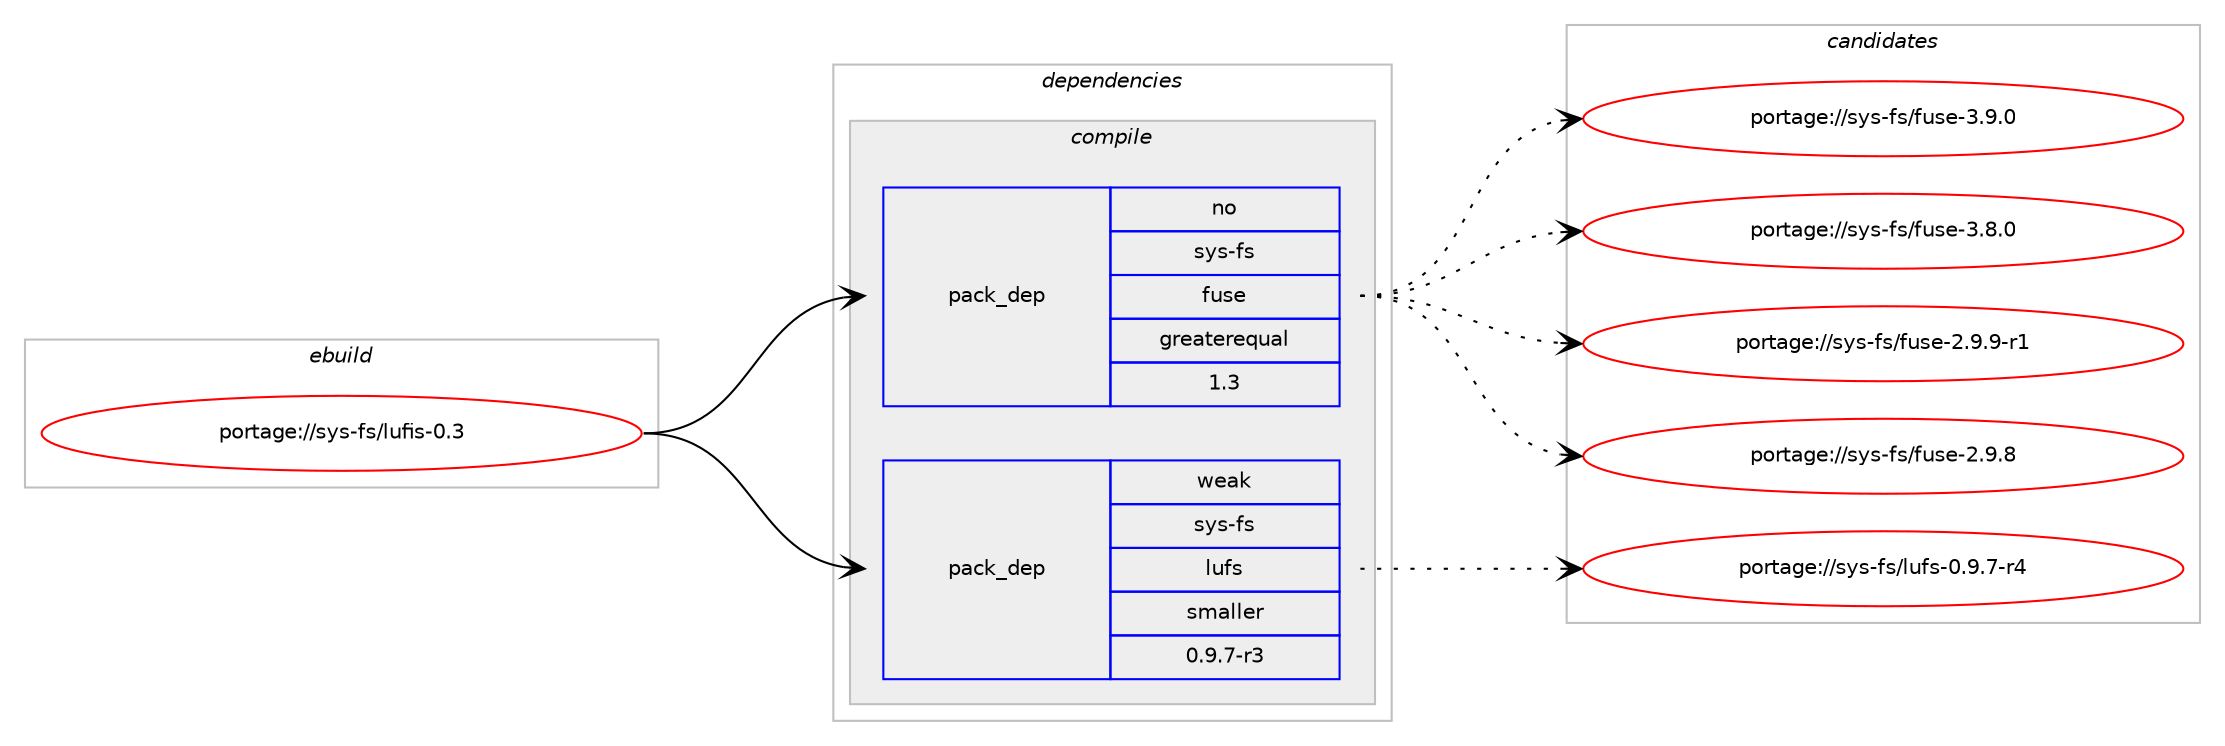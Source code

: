 digraph prolog {

# *************
# Graph options
# *************

newrank=true;
concentrate=true;
compound=true;
graph [rankdir=LR,fontname=Helvetica,fontsize=10,ranksep=1.5];#, ranksep=2.5, nodesep=0.2];
edge  [arrowhead=vee];
node  [fontname=Helvetica,fontsize=10];

# **********
# The ebuild
# **********

subgraph cluster_leftcol {
color=gray;
rank=same;
label=<<i>ebuild</i>>;
id [label="portage://sys-fs/lufis-0.3", color=red, width=4, href="../sys-fs/lufis-0.3.svg"];
}

# ****************
# The dependencies
# ****************

subgraph cluster_midcol {
color=gray;
label=<<i>dependencies</i>>;
subgraph cluster_compile {
fillcolor="#eeeeee";
style=filled;
label=<<i>compile</i>>;
subgraph pack8504 {
dependency10455 [label=<<TABLE BORDER="0" CELLBORDER="1" CELLSPACING="0" CELLPADDING="4" WIDTH="220"><TR><TD ROWSPAN="6" CELLPADDING="30">pack_dep</TD></TR><TR><TD WIDTH="110">no</TD></TR><TR><TD>sys-fs</TD></TR><TR><TD>fuse</TD></TR><TR><TD>greaterequal</TD></TR><TR><TD>1.3</TD></TR></TABLE>>, shape=none, color=blue];
}
id:e -> dependency10455:w [weight=20,style="solid",arrowhead="vee"];
subgraph pack8505 {
dependency10456 [label=<<TABLE BORDER="0" CELLBORDER="1" CELLSPACING="0" CELLPADDING="4" WIDTH="220"><TR><TD ROWSPAN="6" CELLPADDING="30">pack_dep</TD></TR><TR><TD WIDTH="110">weak</TD></TR><TR><TD>sys-fs</TD></TR><TR><TD>lufs</TD></TR><TR><TD>smaller</TD></TR><TR><TD>0.9.7-r3</TD></TR></TABLE>>, shape=none, color=blue];
}
id:e -> dependency10456:w [weight=20,style="solid",arrowhead="vee"];
}
subgraph cluster_compileandrun {
fillcolor="#eeeeee";
style=filled;
label=<<i>compile and run</i>>;
}
subgraph cluster_run {
fillcolor="#eeeeee";
style=filled;
label=<<i>run</i>>;
}
}

# **************
# The candidates
# **************

subgraph cluster_choices {
rank=same;
color=gray;
label=<<i>candidates</i>>;

subgraph choice8504 {
color=black;
nodesep=1;
choice1151211154510211547102117115101455146574648 [label="portage://sys-fs/fuse-3.9.0", color=red, width=4,href="../sys-fs/fuse-3.9.0.svg"];
choice1151211154510211547102117115101455146564648 [label="portage://sys-fs/fuse-3.8.0", color=red, width=4,href="../sys-fs/fuse-3.8.0.svg"];
choice11512111545102115471021171151014550465746574511449 [label="portage://sys-fs/fuse-2.9.9-r1", color=red, width=4,href="../sys-fs/fuse-2.9.9-r1.svg"];
choice1151211154510211547102117115101455046574656 [label="portage://sys-fs/fuse-2.9.8", color=red, width=4,href="../sys-fs/fuse-2.9.8.svg"];
dependency10455:e -> choice1151211154510211547102117115101455146574648:w [style=dotted,weight="100"];
dependency10455:e -> choice1151211154510211547102117115101455146564648:w [style=dotted,weight="100"];
dependency10455:e -> choice11512111545102115471021171151014550465746574511449:w [style=dotted,weight="100"];
dependency10455:e -> choice1151211154510211547102117115101455046574656:w [style=dotted,weight="100"];
}
subgraph choice8505 {
color=black;
nodesep=1;
choice11512111545102115471081171021154548465746554511452 [label="portage://sys-fs/lufs-0.9.7-r4", color=red, width=4,href="../sys-fs/lufs-0.9.7-r4.svg"];
dependency10456:e -> choice11512111545102115471081171021154548465746554511452:w [style=dotted,weight="100"];
}
}

}
